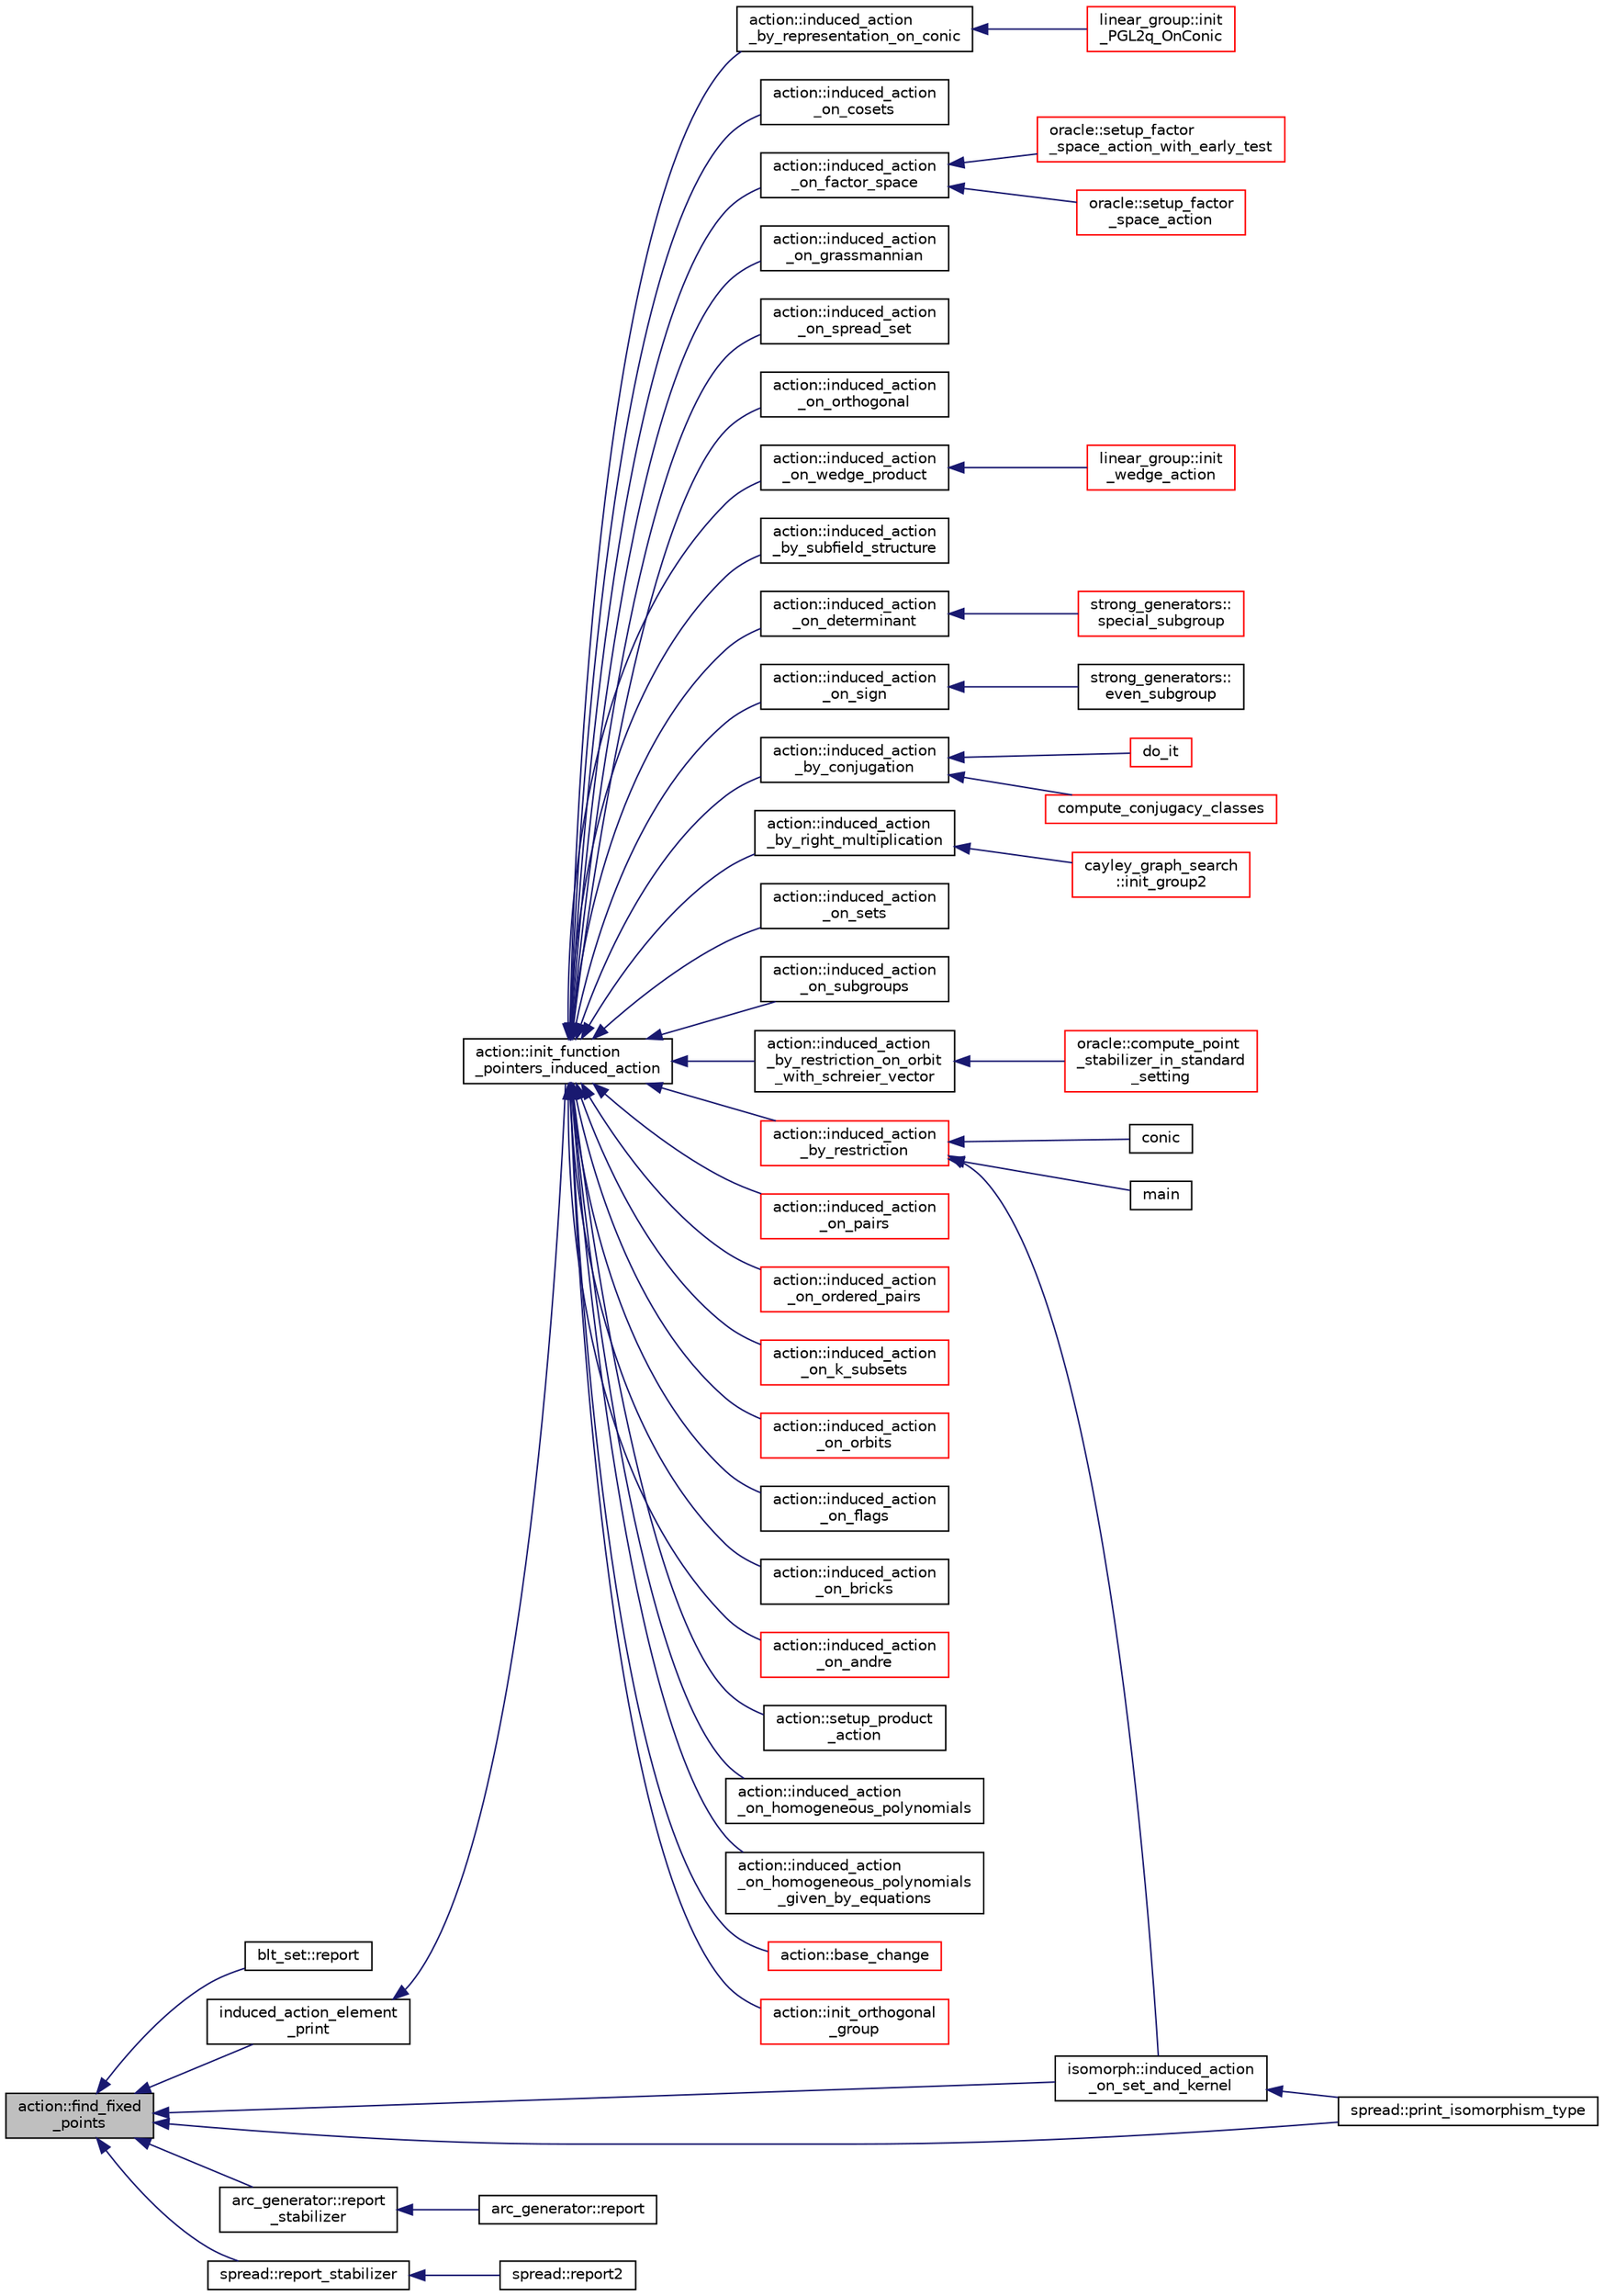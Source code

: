 digraph "action::find_fixed_points"
{
  edge [fontname="Helvetica",fontsize="10",labelfontname="Helvetica",labelfontsize="10"];
  node [fontname="Helvetica",fontsize="10",shape=record];
  rankdir="LR";
  Node11103 [label="action::find_fixed\l_points",height=0.2,width=0.4,color="black", fillcolor="grey75", style="filled", fontcolor="black"];
  Node11103 -> Node11104 [dir="back",color="midnightblue",fontsize="10",style="solid",fontname="Helvetica"];
  Node11104 [label="blt_set::report",height=0.2,width=0.4,color="black", fillcolor="white", style="filled",URL="$d1/d3d/classblt__set.html#a6b19f88bd2b92ebfba7e7c362eb9065c"];
  Node11103 -> Node11105 [dir="back",color="midnightblue",fontsize="10",style="solid",fontname="Helvetica"];
  Node11105 [label="induced_action_element\l_print",height=0.2,width=0.4,color="black", fillcolor="white", style="filled",URL="$d3/d27/interface_8_c.html#a670952bd230bf34b82f276deab684d23"];
  Node11105 -> Node11106 [dir="back",color="midnightblue",fontsize="10",style="solid",fontname="Helvetica"];
  Node11106 [label="action::init_function\l_pointers_induced_action",height=0.2,width=0.4,color="black", fillcolor="white", style="filled",URL="$d2/d86/classaction.html#a3b9287d084b24f7a3b9532a7589c58de"];
  Node11106 -> Node11107 [dir="back",color="midnightblue",fontsize="10",style="solid",fontname="Helvetica"];
  Node11107 [label="action::induced_action\l_by_representation_on_conic",height=0.2,width=0.4,color="black", fillcolor="white", style="filled",URL="$d2/d86/classaction.html#a228538e3f07bc186db8eb5da8b90f617"];
  Node11107 -> Node11108 [dir="back",color="midnightblue",fontsize="10",style="solid",fontname="Helvetica"];
  Node11108 [label="linear_group::init\l_PGL2q_OnConic",height=0.2,width=0.4,color="red", fillcolor="white", style="filled",URL="$df/d5a/classlinear__group.html#a84c4d6e1849da4c6f8f096a1af2a8270"];
  Node11106 -> Node11115 [dir="back",color="midnightblue",fontsize="10",style="solid",fontname="Helvetica"];
  Node11115 [label="action::induced_action\l_on_cosets",height=0.2,width=0.4,color="black", fillcolor="white", style="filled",URL="$d2/d86/classaction.html#acbdff5ffed42af6a01f07dffb2787237"];
  Node11106 -> Node11116 [dir="back",color="midnightblue",fontsize="10",style="solid",fontname="Helvetica"];
  Node11116 [label="action::induced_action\l_on_factor_space",height=0.2,width=0.4,color="black", fillcolor="white", style="filled",URL="$d2/d86/classaction.html#af501ff2aa74fb6049bee5c01cd8b909b"];
  Node11116 -> Node11117 [dir="back",color="midnightblue",fontsize="10",style="solid",fontname="Helvetica"];
  Node11117 [label="oracle::setup_factor\l_space_action_with_early_test",height=0.2,width=0.4,color="red", fillcolor="white", style="filled",URL="$d7/da7/classoracle.html#a7c26a85886666829e9727df91d2f01ad"];
  Node11116 -> Node11196 [dir="back",color="midnightblue",fontsize="10",style="solid",fontname="Helvetica"];
  Node11196 [label="oracle::setup_factor\l_space_action",height=0.2,width=0.4,color="red", fillcolor="white", style="filled",URL="$d7/da7/classoracle.html#a181e076f112ba1f32f5fb4e8abebdb18"];
  Node11106 -> Node11197 [dir="back",color="midnightblue",fontsize="10",style="solid",fontname="Helvetica"];
  Node11197 [label="action::induced_action\l_on_grassmannian",height=0.2,width=0.4,color="black", fillcolor="white", style="filled",URL="$d2/d86/classaction.html#a295b730ecc0b0bf30f714094fef956ea"];
  Node11106 -> Node11198 [dir="back",color="midnightblue",fontsize="10",style="solid",fontname="Helvetica"];
  Node11198 [label="action::induced_action\l_on_spread_set",height=0.2,width=0.4,color="black", fillcolor="white", style="filled",URL="$d2/d86/classaction.html#a7c5839c650592f083dc850d81ed05a5b"];
  Node11106 -> Node11199 [dir="back",color="midnightblue",fontsize="10",style="solid",fontname="Helvetica"];
  Node11199 [label="action::induced_action\l_on_orthogonal",height=0.2,width=0.4,color="black", fillcolor="white", style="filled",URL="$d2/d86/classaction.html#a4f191cee643a81d7f18a4d729084e945"];
  Node11106 -> Node11200 [dir="back",color="midnightblue",fontsize="10",style="solid",fontname="Helvetica"];
  Node11200 [label="action::induced_action\l_on_wedge_product",height=0.2,width=0.4,color="black", fillcolor="white", style="filled",URL="$d2/d86/classaction.html#af13a5da25b8e8597ab695edff222fb6a"];
  Node11200 -> Node11201 [dir="back",color="midnightblue",fontsize="10",style="solid",fontname="Helvetica"];
  Node11201 [label="linear_group::init\l_wedge_action",height=0.2,width=0.4,color="red", fillcolor="white", style="filled",URL="$df/d5a/classlinear__group.html#a16a8a2a5fdc535f2263210ca7943119e"];
  Node11106 -> Node11202 [dir="back",color="midnightblue",fontsize="10",style="solid",fontname="Helvetica"];
  Node11202 [label="action::induced_action\l_by_subfield_structure",height=0.2,width=0.4,color="black", fillcolor="white", style="filled",URL="$d2/d86/classaction.html#add42951bdab176ceed6cc4af05dfa948"];
  Node11106 -> Node11203 [dir="back",color="midnightblue",fontsize="10",style="solid",fontname="Helvetica"];
  Node11203 [label="action::induced_action\l_on_determinant",height=0.2,width=0.4,color="black", fillcolor="white", style="filled",URL="$d2/d86/classaction.html#aa6b9d3c2ded2cae185ee31f2200ad0b5"];
  Node11203 -> Node11204 [dir="back",color="midnightblue",fontsize="10",style="solid",fontname="Helvetica"];
  Node11204 [label="strong_generators::\lspecial_subgroup",height=0.2,width=0.4,color="red", fillcolor="white", style="filled",URL="$dc/d09/classstrong__generators.html#a78e9e4d012bb440194e2874c40ca9e29"];
  Node11106 -> Node11206 [dir="back",color="midnightblue",fontsize="10",style="solid",fontname="Helvetica"];
  Node11206 [label="action::induced_action\l_on_sign",height=0.2,width=0.4,color="black", fillcolor="white", style="filled",URL="$d2/d86/classaction.html#ab17b07971b94eae7c5efa21b33f643f1"];
  Node11206 -> Node11207 [dir="back",color="midnightblue",fontsize="10",style="solid",fontname="Helvetica"];
  Node11207 [label="strong_generators::\leven_subgroup",height=0.2,width=0.4,color="black", fillcolor="white", style="filled",URL="$dc/d09/classstrong__generators.html#a8c1a171968f012ec245b0487a6af66e0"];
  Node11106 -> Node11208 [dir="back",color="midnightblue",fontsize="10",style="solid",fontname="Helvetica"];
  Node11208 [label="action::induced_action\l_by_conjugation",height=0.2,width=0.4,color="black", fillcolor="white", style="filled",URL="$d2/d86/classaction.html#a45fb7703c6acac791acdcde339d21cc2"];
  Node11208 -> Node11209 [dir="back",color="midnightblue",fontsize="10",style="solid",fontname="Helvetica"];
  Node11209 [label="do_it",height=0.2,width=0.4,color="red", fillcolor="white", style="filled",URL="$da/da3/burnside_8_c.html#a6a1ed4d46bdb13e56112f47f0565c25b"];
  Node11208 -> Node11211 [dir="back",color="midnightblue",fontsize="10",style="solid",fontname="Helvetica"];
  Node11211 [label="compute_conjugacy_classes",height=0.2,width=0.4,color="red", fillcolor="white", style="filled",URL="$dc/dd4/group__actions_8h.html#a3a3f311d8e19e481707b3e54dbb35066"];
  Node11106 -> Node11216 [dir="back",color="midnightblue",fontsize="10",style="solid",fontname="Helvetica"];
  Node11216 [label="action::induced_action\l_by_right_multiplication",height=0.2,width=0.4,color="black", fillcolor="white", style="filled",URL="$d2/d86/classaction.html#aafa2818d9d98046507e2754938be0c04"];
  Node11216 -> Node11217 [dir="back",color="midnightblue",fontsize="10",style="solid",fontname="Helvetica"];
  Node11217 [label="cayley_graph_search\l::init_group2",height=0.2,width=0.4,color="red", fillcolor="white", style="filled",URL="$de/dae/classcayley__graph__search.html#ac765646a4795740d7ac0a9407bf35f32"];
  Node11106 -> Node11219 [dir="back",color="midnightblue",fontsize="10",style="solid",fontname="Helvetica"];
  Node11219 [label="action::induced_action\l_on_sets",height=0.2,width=0.4,color="black", fillcolor="white", style="filled",URL="$d2/d86/classaction.html#a09639acee6b88644c103b17050cc32f1"];
  Node11106 -> Node11220 [dir="back",color="midnightblue",fontsize="10",style="solid",fontname="Helvetica"];
  Node11220 [label="action::induced_action\l_on_subgroups",height=0.2,width=0.4,color="black", fillcolor="white", style="filled",URL="$d2/d86/classaction.html#ad0de7ea45a2a73c1b8e0f52ee3ce4610"];
  Node11106 -> Node11221 [dir="back",color="midnightblue",fontsize="10",style="solid",fontname="Helvetica"];
  Node11221 [label="action::induced_action\l_by_restriction_on_orbit\l_with_schreier_vector",height=0.2,width=0.4,color="black", fillcolor="white", style="filled",URL="$d2/d86/classaction.html#ad3ddab72625d9bebe7ac8eaef488cf4c"];
  Node11221 -> Node11222 [dir="back",color="midnightblue",fontsize="10",style="solid",fontname="Helvetica"];
  Node11222 [label="oracle::compute_point\l_stabilizer_in_standard\l_setting",height=0.2,width=0.4,color="red", fillcolor="white", style="filled",URL="$d7/da7/classoracle.html#afa7b2b71cd2ccbb807a740d6e1085982"];
  Node11106 -> Node11223 [dir="back",color="midnightblue",fontsize="10",style="solid",fontname="Helvetica"];
  Node11223 [label="action::induced_action\l_by_restriction",height=0.2,width=0.4,color="red", fillcolor="white", style="filled",URL="$d2/d86/classaction.html#a37c21f74a97c921d882a308370c06357"];
  Node11223 -> Node11128 [dir="back",color="midnightblue",fontsize="10",style="solid",fontname="Helvetica"];
  Node11128 [label="conic",height=0.2,width=0.4,color="black", fillcolor="white", style="filled",URL="$d4/de8/conic_8_c.html#a96def9474b981a9d5831a9b48d85d652"];
  Node11223 -> Node11224 [dir="back",color="midnightblue",fontsize="10",style="solid",fontname="Helvetica"];
  Node11224 [label="main",height=0.2,width=0.4,color="black", fillcolor="white", style="filled",URL="$d5/d0d/apps_2projective__space_2polar_8_c.html#a217dbf8b442f20279ea00b898af96f52"];
  Node11223 -> Node11248 [dir="back",color="midnightblue",fontsize="10",style="solid",fontname="Helvetica"];
  Node11248 [label="isomorph::induced_action\l_on_set_and_kernel",height=0.2,width=0.4,color="black", fillcolor="white", style="filled",URL="$d3/d5f/classisomorph.html#a77563cca300ed45768afe24ce54d453a"];
  Node11248 -> Node11249 [dir="back",color="midnightblue",fontsize="10",style="solid",fontname="Helvetica"];
  Node11249 [label="spread::print_isomorphism_type",height=0.2,width=0.4,color="black", fillcolor="white", style="filled",URL="$da/dc1/classspread.html#ac00cfa228f832076e6e5d81319828fa7"];
  Node11106 -> Node11263 [dir="back",color="midnightblue",fontsize="10",style="solid",fontname="Helvetica"];
  Node11263 [label="action::induced_action\l_on_pairs",height=0.2,width=0.4,color="red", fillcolor="white", style="filled",URL="$d2/d86/classaction.html#a4b01c7b3cc749218e9dbd84b9fed90b3"];
  Node11106 -> Node11265 [dir="back",color="midnightblue",fontsize="10",style="solid",fontname="Helvetica"];
  Node11265 [label="action::induced_action\l_on_ordered_pairs",height=0.2,width=0.4,color="red", fillcolor="white", style="filled",URL="$d2/d86/classaction.html#ad290e0cc115881e0b9ddab7f7071975e"];
  Node11106 -> Node11266 [dir="back",color="midnightblue",fontsize="10",style="solid",fontname="Helvetica"];
  Node11266 [label="action::induced_action\l_on_k_subsets",height=0.2,width=0.4,color="red", fillcolor="white", style="filled",URL="$d2/d86/classaction.html#a2eb6058853cffc4c099099e07ecbe612"];
  Node11106 -> Node11268 [dir="back",color="midnightblue",fontsize="10",style="solid",fontname="Helvetica"];
  Node11268 [label="action::induced_action\l_on_orbits",height=0.2,width=0.4,color="red", fillcolor="white", style="filled",URL="$d2/d86/classaction.html#a875913e4919877fe3dcae039ce44d7d8"];
  Node11106 -> Node11272 [dir="back",color="midnightblue",fontsize="10",style="solid",fontname="Helvetica"];
  Node11272 [label="action::induced_action\l_on_flags",height=0.2,width=0.4,color="black", fillcolor="white", style="filled",URL="$d2/d86/classaction.html#afb1ac2fda2a79462e38c133330982341"];
  Node11106 -> Node11273 [dir="back",color="midnightblue",fontsize="10",style="solid",fontname="Helvetica"];
  Node11273 [label="action::induced_action\l_on_bricks",height=0.2,width=0.4,color="black", fillcolor="white", style="filled",URL="$d2/d86/classaction.html#a71c71472fda2eefb125cd852d5feb306"];
  Node11106 -> Node11274 [dir="back",color="midnightblue",fontsize="10",style="solid",fontname="Helvetica"];
  Node11274 [label="action::induced_action\l_on_andre",height=0.2,width=0.4,color="red", fillcolor="white", style="filled",URL="$d2/d86/classaction.html#a917efe5d7ae49b86dbf397540939fea4"];
  Node11106 -> Node11276 [dir="back",color="midnightblue",fontsize="10",style="solid",fontname="Helvetica"];
  Node11276 [label="action::setup_product\l_action",height=0.2,width=0.4,color="black", fillcolor="white", style="filled",URL="$d2/d86/classaction.html#a35c717fb546189c007a89bb7b133e2f6"];
  Node11106 -> Node11277 [dir="back",color="midnightblue",fontsize="10",style="solid",fontname="Helvetica"];
  Node11277 [label="action::induced_action\l_on_homogeneous_polynomials",height=0.2,width=0.4,color="black", fillcolor="white", style="filled",URL="$d2/d86/classaction.html#acafe8fb1e63926ce35338a292b621f8a"];
  Node11106 -> Node11278 [dir="back",color="midnightblue",fontsize="10",style="solid",fontname="Helvetica"];
  Node11278 [label="action::induced_action\l_on_homogeneous_polynomials\l_given_by_equations",height=0.2,width=0.4,color="black", fillcolor="white", style="filled",URL="$d2/d86/classaction.html#a8f8df8dabfaa711297c20d44a2c1946a"];
  Node11106 -> Node11279 [dir="back",color="midnightblue",fontsize="10",style="solid",fontname="Helvetica"];
  Node11279 [label="action::base_change",height=0.2,width=0.4,color="red", fillcolor="white", style="filled",URL="$d2/d86/classaction.html#a1cab1a81da804692affaf9b7060c90f6"];
  Node11106 -> Node11307 [dir="back",color="midnightblue",fontsize="10",style="solid",fontname="Helvetica"];
  Node11307 [label="action::init_orthogonal\l_group",height=0.2,width=0.4,color="red", fillcolor="white", style="filled",URL="$d2/d86/classaction.html#a2cfe124956ed67d8b7a927bb44847cc2"];
  Node11103 -> Node11315 [dir="back",color="midnightblue",fontsize="10",style="solid",fontname="Helvetica"];
  Node11315 [label="arc_generator::report\l_stabilizer",height=0.2,width=0.4,color="black", fillcolor="white", style="filled",URL="$d4/d21/classarc__generator.html#ac69fdbaf0cd6a5c16d9d33a29db4e5ff"];
  Node11315 -> Node11251 [dir="back",color="midnightblue",fontsize="10",style="solid",fontname="Helvetica"];
  Node11251 [label="arc_generator::report",height=0.2,width=0.4,color="black", fillcolor="white", style="filled",URL="$d4/d21/classarc__generator.html#a650f715bb3eec8fd1057e07e5b384f9a"];
  Node11103 -> Node11249 [dir="back",color="midnightblue",fontsize="10",style="solid",fontname="Helvetica"];
  Node11103 -> Node11316 [dir="back",color="midnightblue",fontsize="10",style="solid",fontname="Helvetica"];
  Node11316 [label="spread::report_stabilizer",height=0.2,width=0.4,color="black", fillcolor="white", style="filled",URL="$da/dc1/classspread.html#a889dcf4764a904c2dc2bc53c10d79678"];
  Node11316 -> Node11254 [dir="back",color="midnightblue",fontsize="10",style="solid",fontname="Helvetica"];
  Node11254 [label="spread::report2",height=0.2,width=0.4,color="black", fillcolor="white", style="filled",URL="$da/dc1/classspread.html#a543a79e4e7306af291584f53dacbfdd8"];
  Node11103 -> Node11248 [dir="back",color="midnightblue",fontsize="10",style="solid",fontname="Helvetica"];
}
